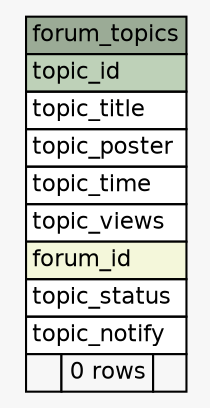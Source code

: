 // dot 2.38.0 on Mac OS X 10.9.4
// SchemaSpy rev 590
digraph "forum_topics" {
  graph [
    rankdir="RL"
    bgcolor="#f7f7f7"
    nodesep="0.18"
    ranksep="0.46"
    fontname="Helvetica"
    fontsize="11"
  ];
  node [
    fontname="Helvetica"
    fontsize="11"
    shape="plaintext"
  ];
  edge [
    arrowsize="0.8"
  ];
  "forum_topics" [
    label=<
    <TABLE BORDER="0" CELLBORDER="1" CELLSPACING="0" BGCOLOR="#ffffff">
      <TR><TD COLSPAN="3" BGCOLOR="#9bab96" ALIGN="CENTER">forum_topics</TD></TR>
      <TR><TD PORT="topic_id" COLSPAN="3" BGCOLOR="#bed1b8" ALIGN="LEFT">topic_id</TD></TR>
      <TR><TD PORT="topic_title" COLSPAN="3" ALIGN="LEFT">topic_title</TD></TR>
      <TR><TD PORT="topic_poster" COLSPAN="3" ALIGN="LEFT">topic_poster</TD></TR>
      <TR><TD PORT="topic_time" COLSPAN="3" ALIGN="LEFT">topic_time</TD></TR>
      <TR><TD PORT="topic_views" COLSPAN="3" ALIGN="LEFT">topic_views</TD></TR>
      <TR><TD PORT="forum_id" COLSPAN="3" BGCOLOR="#f4f7da" ALIGN="LEFT">forum_id</TD></TR>
      <TR><TD PORT="topic_status" COLSPAN="3" ALIGN="LEFT">topic_status</TD></TR>
      <TR><TD PORT="topic_notify" COLSPAN="3" ALIGN="LEFT">topic_notify</TD></TR>
      <TR><TD ALIGN="LEFT" BGCOLOR="#f7f7f7">  </TD><TD ALIGN="RIGHT" BGCOLOR="#f7f7f7">0 rows</TD><TD ALIGN="RIGHT" BGCOLOR="#f7f7f7">  </TD></TR>
    </TABLE>>
    URL="tables/forum_topics.html"
    tooltip="forum_topics"
  ];
}
